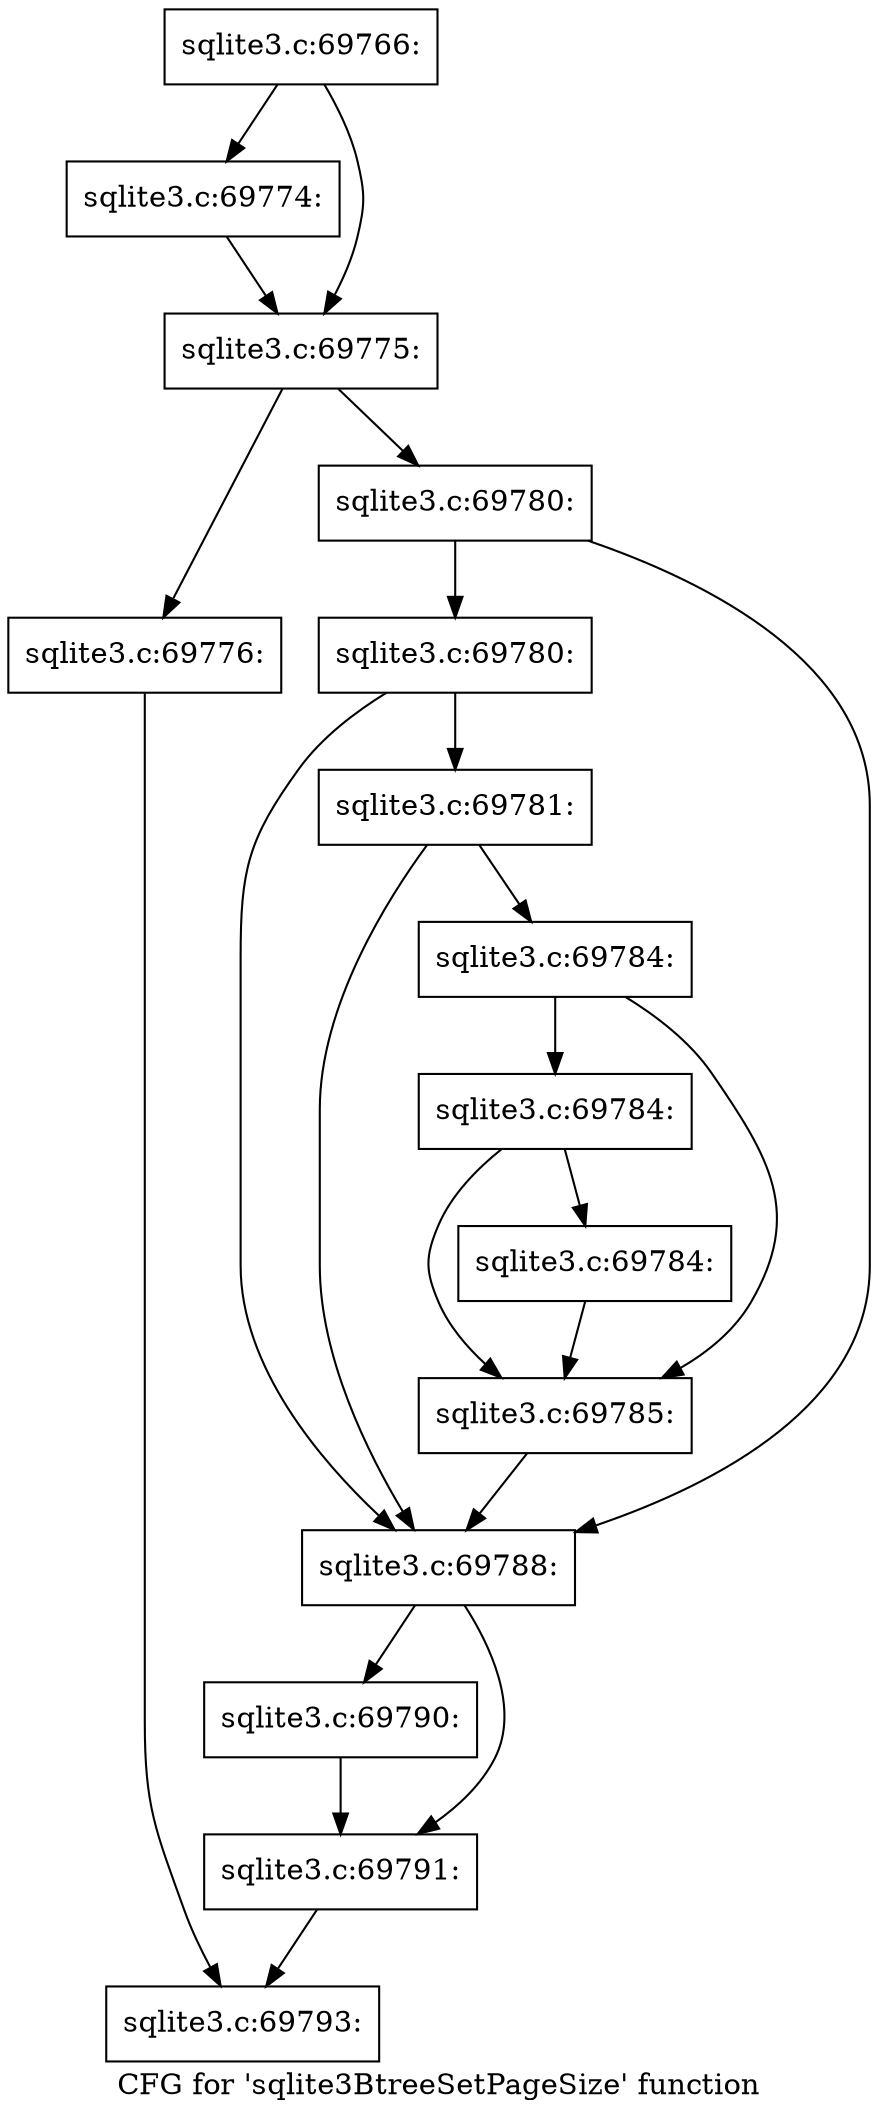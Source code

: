 digraph "CFG for 'sqlite3BtreeSetPageSize' function" {
	label="CFG for 'sqlite3BtreeSetPageSize' function";

	Node0x55c0fb86f6a0 [shape=record,label="{sqlite3.c:69766:}"];
	Node0x55c0fb86f6a0 -> Node0x55c0fb873f80;
	Node0x55c0fb86f6a0 -> Node0x55c0fb873fd0;
	Node0x55c0fb873f80 [shape=record,label="{sqlite3.c:69774:}"];
	Node0x55c0fb873f80 -> Node0x55c0fb873fd0;
	Node0x55c0fb873fd0 [shape=record,label="{sqlite3.c:69775:}"];
	Node0x55c0fb873fd0 -> Node0x55c0fb8745a0;
	Node0x55c0fb873fd0 -> Node0x55c0fb8745f0;
	Node0x55c0fb8745a0 [shape=record,label="{sqlite3.c:69776:}"];
	Node0x55c0fb8745a0 -> Node0x55c0fb8700d0;
	Node0x55c0fb8745f0 [shape=record,label="{sqlite3.c:69780:}"];
	Node0x55c0fb8745f0 -> Node0x55c0fb8750a0;
	Node0x55c0fb8745f0 -> Node0x55c0fb874fd0;
	Node0x55c0fb8750a0 [shape=record,label="{sqlite3.c:69780:}"];
	Node0x55c0fb8750a0 -> Node0x55c0fb875020;
	Node0x55c0fb8750a0 -> Node0x55c0fb874fd0;
	Node0x55c0fb875020 [shape=record,label="{sqlite3.c:69781:}"];
	Node0x55c0fb875020 -> Node0x55c0fb874f80;
	Node0x55c0fb875020 -> Node0x55c0fb874fd0;
	Node0x55c0fb874f80 [shape=record,label="{sqlite3.c:69784:}"];
	Node0x55c0fb874f80 -> Node0x55c0fb875d10;
	Node0x55c0fb874f80 -> Node0x55c0fb875cc0;
	Node0x55c0fb875d10 [shape=record,label="{sqlite3.c:69784:}"];
	Node0x55c0fb875d10 -> Node0x55c0fb875c70;
	Node0x55c0fb875d10 -> Node0x55c0fb875cc0;
	Node0x55c0fb875c70 [shape=record,label="{sqlite3.c:69784:}"];
	Node0x55c0fb875c70 -> Node0x55c0fb875cc0;
	Node0x55c0fb875cc0 [shape=record,label="{sqlite3.c:69785:}"];
	Node0x55c0fb875cc0 -> Node0x55c0fb874fd0;
	Node0x55c0fb874fd0 [shape=record,label="{sqlite3.c:69788:}"];
	Node0x55c0fb874fd0 -> Node0x55c0fb8776b0;
	Node0x55c0fb874fd0 -> Node0x55c0fb877700;
	Node0x55c0fb8776b0 [shape=record,label="{sqlite3.c:69790:}"];
	Node0x55c0fb8776b0 -> Node0x55c0fb877700;
	Node0x55c0fb877700 [shape=record,label="{sqlite3.c:69791:}"];
	Node0x55c0fb877700 -> Node0x55c0fb8700d0;
	Node0x55c0fb8700d0 [shape=record,label="{sqlite3.c:69793:}"];
}

